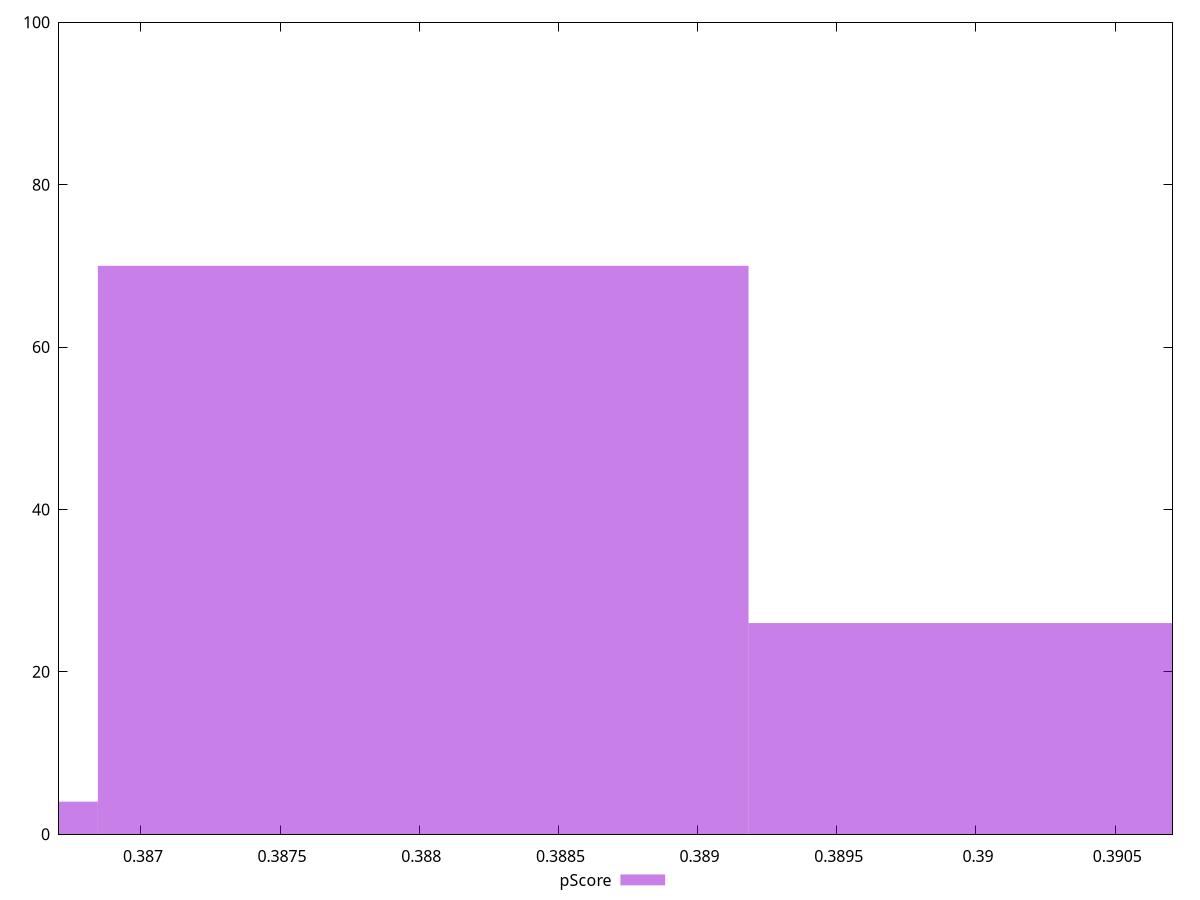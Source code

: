 reset

$pScore <<EOF
0.3903515824770461 26
0.38801414785143507 70
0.385676713225824 4
EOF

set key outside below
set boxwidth 0.0023374346256110545
set xrange [0.3867058823529412:0.3907058823529412]
set yrange [0:100]
set trange [0:100]
set style fill transparent solid 0.5 noborder
set terminal svg size 640, 490 enhanced background rgb 'white'
set output "reports/report_00033_2021-03-01T14-23-16.841Z/render-blocking-resources/samples/astro/pScore/histogram.svg"

plot $pScore title "pScore" with boxes

reset
